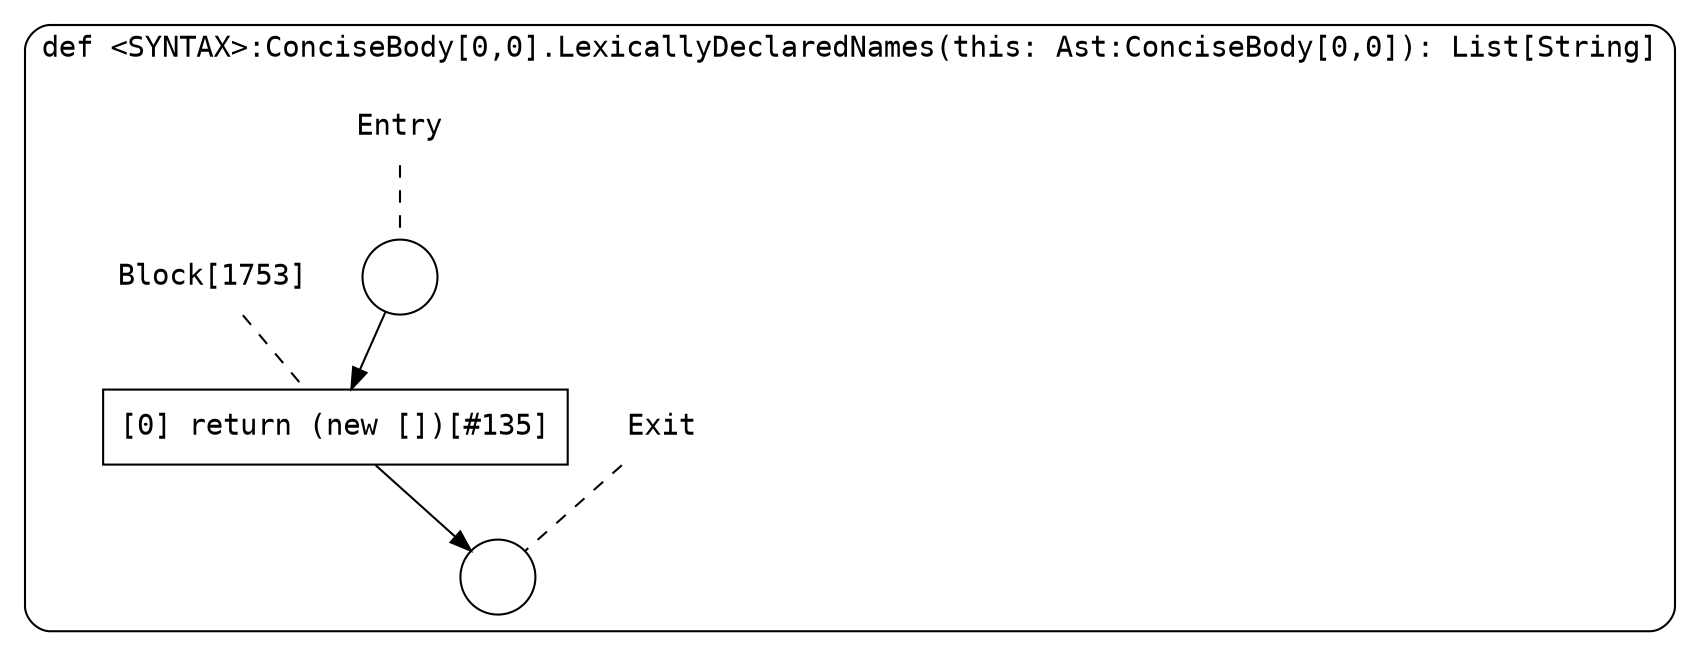 digraph {
  graph [fontname = "Consolas"]
  node [fontname = "Consolas"]
  edge [fontname = "Consolas"]
  subgraph cluster277 {
    label = "def <SYNTAX>:ConciseBody[0,0].LexicallyDeclaredNames(this: Ast:ConciseBody[0,0]): List[String]"
    style = rounded
    cluster277_entry_name [shape=none, label=<<font color="black">Entry</font>>]
    cluster277_entry_name -> cluster277_entry [arrowhead=none, color="black", style=dashed]
    cluster277_entry [shape=circle label=" " color="black" fillcolor="white" style=filled]
    cluster277_entry -> node1753 [color="black"]
    cluster277_exit_name [shape=none, label=<<font color="black">Exit</font>>]
    cluster277_exit_name -> cluster277_exit [arrowhead=none, color="black", style=dashed]
    cluster277_exit [shape=circle label=" " color="black" fillcolor="white" style=filled]
    node1753_name [shape=none, label=<<font color="black">Block[1753]</font>>]
    node1753_name -> node1753 [arrowhead=none, color="black", style=dashed]
    node1753 [shape=box, label=<<font color="black">[0] return (new [])[#135]<BR ALIGN="LEFT"/></font>> color="black" fillcolor="white", style=filled]
    node1753 -> cluster277_exit [color="black"]
  }
}